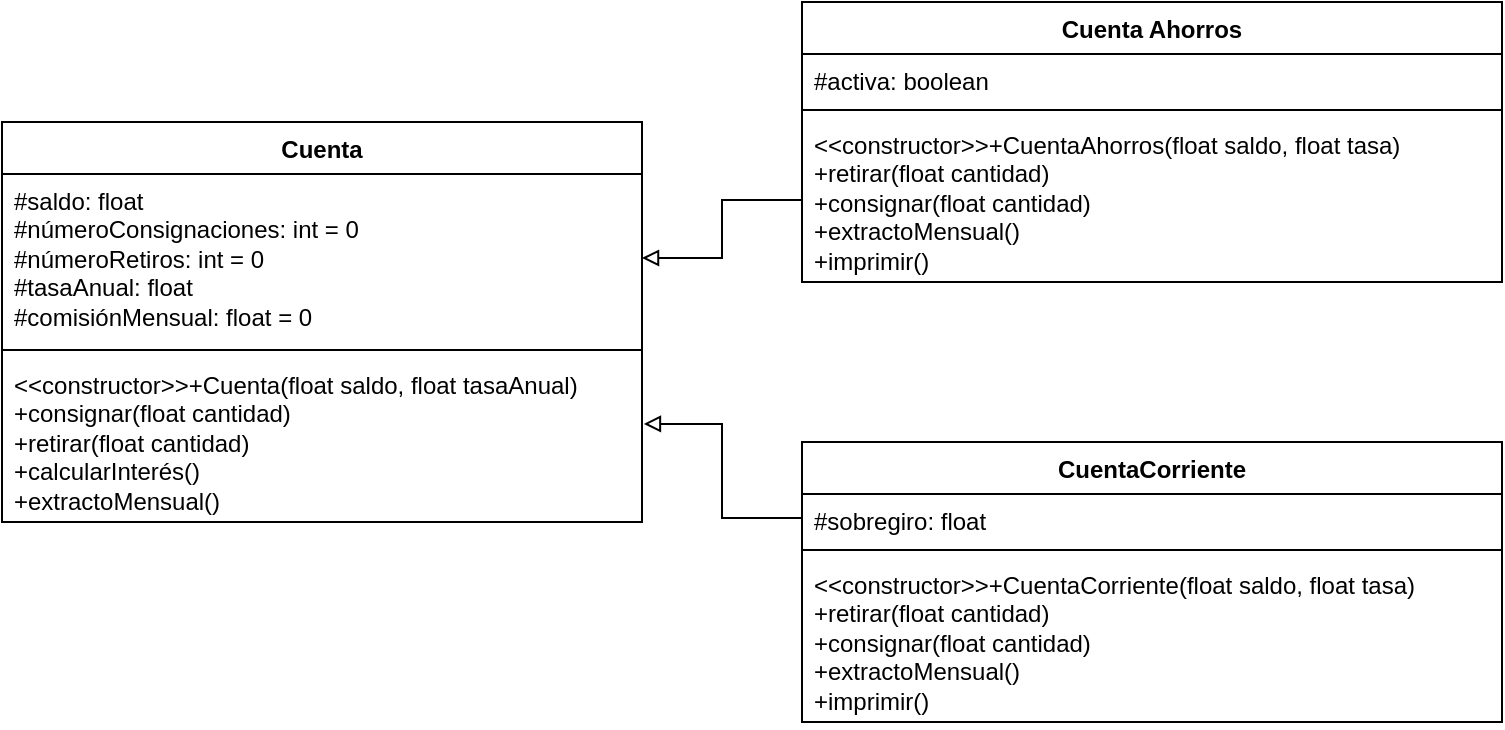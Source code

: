 <mxfile version="27.0.6">
  <diagram name="Página-1" id="KQsrEmijEbMgjs4g3RlA">
    <mxGraphModel dx="872" dy="439" grid="1" gridSize="10" guides="1" tooltips="1" connect="1" arrows="1" fold="1" page="1" pageScale="1" pageWidth="827" pageHeight="1169" math="0" shadow="0">
      <root>
        <mxCell id="0" />
        <mxCell id="1" parent="0" />
        <mxCell id="j0OqBsVxtlCFyyd33KA1-1" value="Cuenta" style="swimlane;fontStyle=1;align=center;verticalAlign=top;childLayout=stackLayout;horizontal=1;startSize=26;horizontalStack=0;resizeParent=1;resizeParentMax=0;resizeLast=0;collapsible=1;marginBottom=0;whiteSpace=wrap;html=1;" parent="1" vertex="1">
          <mxGeometry x="110" y="170" width="320" height="200" as="geometry" />
        </mxCell>
        <mxCell id="j0OqBsVxtlCFyyd33KA1-2" value="#saldo: float&lt;div&gt;#númeroConsignaciones: int = 0&lt;/div&gt;&lt;div&gt;#númeroRetiros: int = 0&lt;/div&gt;&lt;div&gt;#tasaAnual: float&lt;/div&gt;&lt;div&gt;#comisiónMensual: float = 0&lt;/div&gt;&lt;div&gt;&lt;br&gt;&lt;/div&gt;" style="text;strokeColor=none;fillColor=none;align=left;verticalAlign=top;spacingLeft=4;spacingRight=4;overflow=hidden;rotatable=0;points=[[0,0.5],[1,0.5]];portConstraint=eastwest;whiteSpace=wrap;html=1;" parent="j0OqBsVxtlCFyyd33KA1-1" vertex="1">
          <mxGeometry y="26" width="320" height="84" as="geometry" />
        </mxCell>
        <mxCell id="j0OqBsVxtlCFyyd33KA1-3" value="" style="line;strokeWidth=1;fillColor=none;align=left;verticalAlign=middle;spacingTop=-1;spacingLeft=3;spacingRight=3;rotatable=0;labelPosition=right;points=[];portConstraint=eastwest;strokeColor=inherit;" parent="j0OqBsVxtlCFyyd33KA1-1" vertex="1">
          <mxGeometry y="110" width="320" height="8" as="geometry" />
        </mxCell>
        <mxCell id="j0OqBsVxtlCFyyd33KA1-4" value="&amp;lt;&amp;lt;constructor&amp;gt;&amp;gt;+Cuenta(float saldo, float tasaAnual)&lt;div&gt;+consignar(float cantidad)&lt;/div&gt;&lt;div&gt;+retirar(float cantidad)&lt;/div&gt;&lt;div&gt;+calcularInterés()&lt;/div&gt;&lt;div&gt;+extractoMensual()&lt;/div&gt;&lt;div&gt;&lt;br&gt;&lt;/div&gt;&lt;div&gt;&lt;br&gt;&lt;/div&gt;" style="text;strokeColor=none;fillColor=none;align=left;verticalAlign=top;spacingLeft=4;spacingRight=4;overflow=hidden;rotatable=0;points=[[0,0.5],[1,0.5]];portConstraint=eastwest;whiteSpace=wrap;html=1;" parent="j0OqBsVxtlCFyyd33KA1-1" vertex="1">
          <mxGeometry y="118" width="320" height="82" as="geometry" />
        </mxCell>
        <mxCell id="R2WdfzUIB0Nas5h1J5XU-1" value="Cuenta Ahorros" style="swimlane;fontStyle=1;align=center;verticalAlign=top;childLayout=stackLayout;horizontal=1;startSize=26;horizontalStack=0;resizeParent=1;resizeParentMax=0;resizeLast=0;collapsible=1;marginBottom=0;whiteSpace=wrap;html=1;" parent="1" vertex="1">
          <mxGeometry x="510" y="110" width="350" height="140" as="geometry" />
        </mxCell>
        <mxCell id="R2WdfzUIB0Nas5h1J5XU-2" value="&lt;div&gt;#activa: boolean&lt;/div&gt;" style="text;strokeColor=none;fillColor=none;align=left;verticalAlign=top;spacingLeft=4;spacingRight=4;overflow=hidden;rotatable=0;points=[[0,0.5],[1,0.5]];portConstraint=eastwest;whiteSpace=wrap;html=1;" parent="R2WdfzUIB0Nas5h1J5XU-1" vertex="1">
          <mxGeometry y="26" width="350" height="24" as="geometry" />
        </mxCell>
        <mxCell id="R2WdfzUIB0Nas5h1J5XU-3" value="" style="line;strokeWidth=1;fillColor=none;align=left;verticalAlign=middle;spacingTop=-1;spacingLeft=3;spacingRight=3;rotatable=0;labelPosition=right;points=[];portConstraint=eastwest;strokeColor=inherit;" parent="R2WdfzUIB0Nas5h1J5XU-1" vertex="1">
          <mxGeometry y="50" width="350" height="8" as="geometry" />
        </mxCell>
        <mxCell id="R2WdfzUIB0Nas5h1J5XU-4" value="&amp;lt;&amp;lt;constructor&amp;gt;&amp;gt;+CuentaAhorros(float saldo, float tasa)&lt;div&gt;+retirar(float cantidad)&lt;/div&gt;&lt;div&gt;+consignar(float cantidad)&lt;/div&gt;&lt;div&gt;+extractoMensual()&lt;/div&gt;&lt;div&gt;+imprimir()&lt;/div&gt;&lt;div&gt;&lt;br&gt;&lt;/div&gt;&lt;div&gt;&lt;br&gt;&lt;/div&gt;" style="text;strokeColor=none;fillColor=none;align=left;verticalAlign=top;spacingLeft=4;spacingRight=4;overflow=hidden;rotatable=0;points=[[0,0.5],[1,0.5]];portConstraint=eastwest;whiteSpace=wrap;html=1;" parent="R2WdfzUIB0Nas5h1J5XU-1" vertex="1">
          <mxGeometry y="58" width="350" height="82" as="geometry" />
        </mxCell>
        <mxCell id="R2WdfzUIB0Nas5h1J5XU-6" style="edgeStyle=orthogonalEdgeStyle;rounded=0;orthogonalLoop=1;jettySize=auto;html=1;endArrow=block;endFill=0;" parent="1" source="R2WdfzUIB0Nas5h1J5XU-4" target="j0OqBsVxtlCFyyd33KA1-2" edge="1">
          <mxGeometry relative="1" as="geometry" />
        </mxCell>
        <mxCell id="R2WdfzUIB0Nas5h1J5XU-7" value="CuentaCorriente" style="swimlane;fontStyle=1;align=center;verticalAlign=top;childLayout=stackLayout;horizontal=1;startSize=26;horizontalStack=0;resizeParent=1;resizeParentMax=0;resizeLast=0;collapsible=1;marginBottom=0;whiteSpace=wrap;html=1;" parent="1" vertex="1">
          <mxGeometry x="510" y="330" width="350" height="140" as="geometry" />
        </mxCell>
        <mxCell id="R2WdfzUIB0Nas5h1J5XU-8" value="&lt;div&gt;#sobregiro: float&lt;/div&gt;" style="text;strokeColor=none;fillColor=none;align=left;verticalAlign=top;spacingLeft=4;spacingRight=4;overflow=hidden;rotatable=0;points=[[0,0.5],[1,0.5]];portConstraint=eastwest;whiteSpace=wrap;html=1;" parent="R2WdfzUIB0Nas5h1J5XU-7" vertex="1">
          <mxGeometry y="26" width="350" height="24" as="geometry" />
        </mxCell>
        <mxCell id="R2WdfzUIB0Nas5h1J5XU-9" value="" style="line;strokeWidth=1;fillColor=none;align=left;verticalAlign=middle;spacingTop=-1;spacingLeft=3;spacingRight=3;rotatable=0;labelPosition=right;points=[];portConstraint=eastwest;strokeColor=inherit;" parent="R2WdfzUIB0Nas5h1J5XU-7" vertex="1">
          <mxGeometry y="50" width="350" height="8" as="geometry" />
        </mxCell>
        <mxCell id="R2WdfzUIB0Nas5h1J5XU-10" value="&amp;lt;&amp;lt;constructor&amp;gt;&amp;gt;+CuentaCorriente(float saldo, float tasa)&lt;div&gt;+retirar(float cantidad)&lt;/div&gt;&lt;div&gt;+consignar(float cantidad)&lt;/div&gt;&lt;div&gt;+extractoMensual()&lt;/div&gt;&lt;div&gt;+imprimir()&lt;/div&gt;&lt;div&gt;&lt;br&gt;&lt;/div&gt;&lt;div&gt;&lt;br&gt;&lt;/div&gt;" style="text;strokeColor=none;fillColor=none;align=left;verticalAlign=top;spacingLeft=4;spacingRight=4;overflow=hidden;rotatable=0;points=[[0,0.5],[1,0.5]];portConstraint=eastwest;whiteSpace=wrap;html=1;" parent="R2WdfzUIB0Nas5h1J5XU-7" vertex="1">
          <mxGeometry y="58" width="350" height="82" as="geometry" />
        </mxCell>
        <mxCell id="R2WdfzUIB0Nas5h1J5XU-11" style="edgeStyle=orthogonalEdgeStyle;rounded=0;orthogonalLoop=1;jettySize=auto;html=1;entryX=1.003;entryY=0.402;entryDx=0;entryDy=0;entryPerimeter=0;endArrow=block;endFill=0;" parent="1" source="R2WdfzUIB0Nas5h1J5XU-8" target="j0OqBsVxtlCFyyd33KA1-4" edge="1">
          <mxGeometry relative="1" as="geometry" />
        </mxCell>
      </root>
    </mxGraphModel>
  </diagram>
</mxfile>
